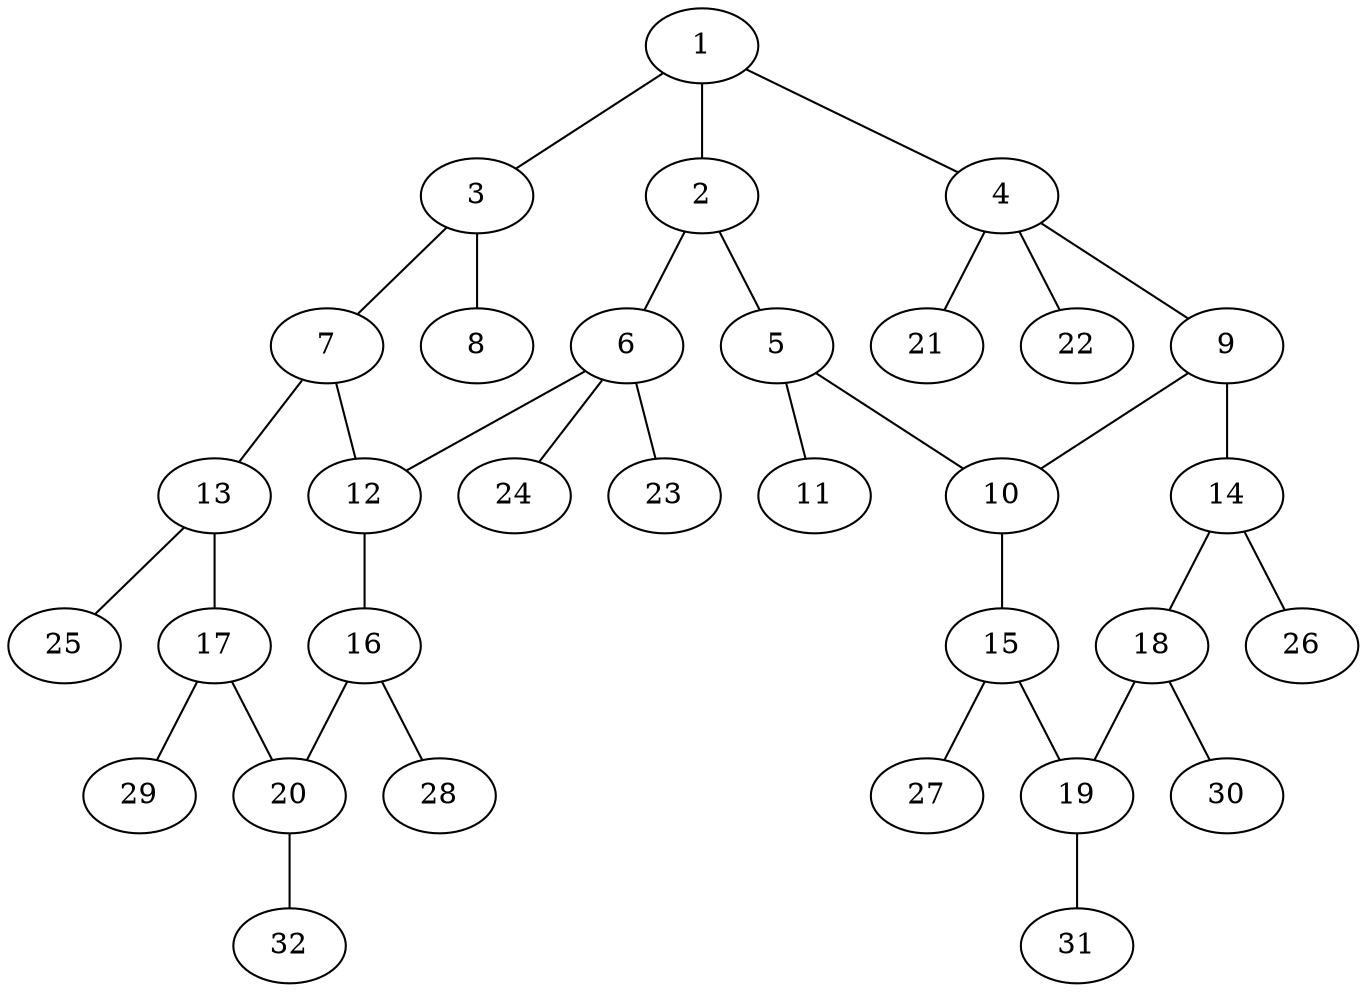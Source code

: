 graph molecule_2745 {
	1	 [chem=N];
	2	 [chem=N];
	1 -- 2	 [valence=1];
	3	 [chem=C];
	1 -- 3	 [valence=1];
	4	 [chem=C];
	1 -- 4	 [valence=1];
	5	 [chem=C];
	2 -- 5	 [valence=1];
	6	 [chem=C];
	2 -- 6	 [valence=1];
	7	 [chem=C];
	3 -- 7	 [valence=1];
	8	 [chem=O];
	3 -- 8	 [valence=2];
	9	 [chem=C];
	4 -- 9	 [valence=1];
	21	 [chem=H];
	4 -- 21	 [valence=1];
	22	 [chem=H];
	4 -- 22	 [valence=1];
	10	 [chem=C];
	5 -- 10	 [valence=1];
	11	 [chem=O];
	5 -- 11	 [valence=2];
	12	 [chem=C];
	6 -- 12	 [valence=1];
	23	 [chem=H];
	6 -- 23	 [valence=1];
	24	 [chem=H];
	6 -- 24	 [valence=1];
	7 -- 12	 [valence=2];
	13	 [chem=C];
	7 -- 13	 [valence=1];
	9 -- 10	 [valence=2];
	14	 [chem=C];
	9 -- 14	 [valence=1];
	15	 [chem=C];
	10 -- 15	 [valence=1];
	16	 [chem=C];
	12 -- 16	 [valence=1];
	17	 [chem=C];
	13 -- 17	 [valence=2];
	25	 [chem=H];
	13 -- 25	 [valence=1];
	18	 [chem=C];
	14 -- 18	 [valence=2];
	26	 [chem=H];
	14 -- 26	 [valence=1];
	19	 [chem=C];
	15 -- 19	 [valence=2];
	27	 [chem=H];
	15 -- 27	 [valence=1];
	20	 [chem=C];
	16 -- 20	 [valence=2];
	28	 [chem=H];
	16 -- 28	 [valence=1];
	17 -- 20	 [valence=1];
	29	 [chem=H];
	17 -- 29	 [valence=1];
	18 -- 19	 [valence=1];
	30	 [chem=H];
	18 -- 30	 [valence=1];
	31	 [chem=H];
	19 -- 31	 [valence=1];
	32	 [chem=H];
	20 -- 32	 [valence=1];
}
